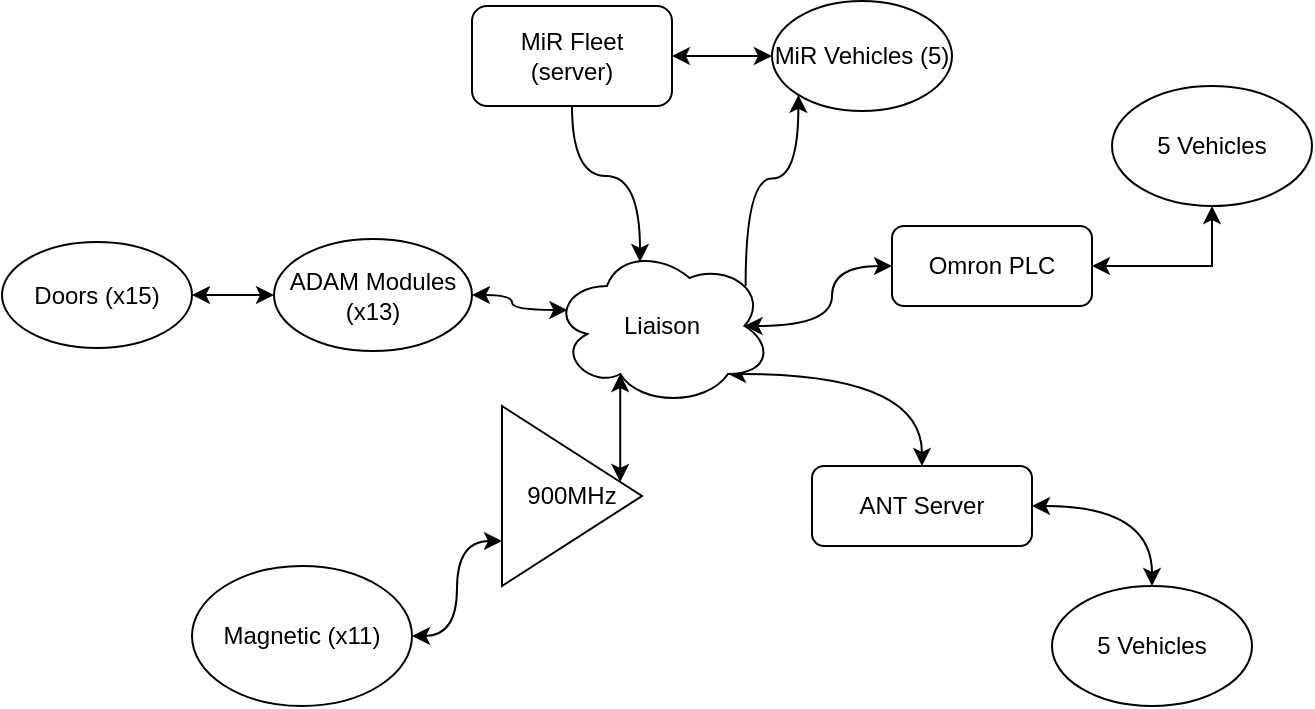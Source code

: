 <mxfile version="14.8.0" type="github">
  <diagram id="ejC8uxxE2JN1HVHFfsWF" name="Page-1">
    <mxGraphModel dx="716" dy="367" grid="0" gridSize="10" guides="1" tooltips="1" connect="1" arrows="1" fold="1" page="1" pageScale="1" pageWidth="1100" pageHeight="850" math="0" shadow="0">
      <root>
        <mxCell id="0" />
        <mxCell id="1" parent="0" />
        <mxCell id="29dHcHIJ515DjV3QBPIe-18" style="edgeStyle=orthogonalEdgeStyle;rounded=0;orthogonalLoop=1;jettySize=auto;html=1;exitX=0.875;exitY=0.5;exitDx=0;exitDy=0;exitPerimeter=0;entryX=0;entryY=0.5;entryDx=0;entryDy=0;curved=1;startArrow=classic;startFill=1;" edge="1" parent="1" source="29dHcHIJ515DjV3QBPIe-1" target="29dHcHIJ515DjV3QBPIe-4">
          <mxGeometry relative="1" as="geometry" />
        </mxCell>
        <mxCell id="29dHcHIJ515DjV3QBPIe-19" style="edgeStyle=orthogonalEdgeStyle;rounded=0;orthogonalLoop=1;jettySize=auto;html=1;exitX=0.88;exitY=0.25;exitDx=0;exitDy=0;exitPerimeter=0;entryX=0;entryY=1;entryDx=0;entryDy=0;curved=1;" edge="1" parent="1" source="29dHcHIJ515DjV3QBPIe-1" target="29dHcHIJ515DjV3QBPIe-14">
          <mxGeometry relative="1" as="geometry" />
        </mxCell>
        <mxCell id="29dHcHIJ515DjV3QBPIe-22" style="edgeStyle=orthogonalEdgeStyle;rounded=0;orthogonalLoop=1;jettySize=auto;html=1;exitX=0.31;exitY=0.8;exitDx=0;exitDy=0;exitPerimeter=0;startArrow=classic;startFill=1;endArrow=classic;endFill=1;curved=1;" edge="1" parent="1" source="29dHcHIJ515DjV3QBPIe-1" target="29dHcHIJ515DjV3QBPIe-10">
          <mxGeometry relative="1" as="geometry">
            <Array as="points">
              <mxPoint x="500" y="510" />
              <mxPoint x="500" y="510" />
            </Array>
          </mxGeometry>
        </mxCell>
        <mxCell id="29dHcHIJ515DjV3QBPIe-24" style="edgeStyle=orthogonalEdgeStyle;curved=1;rounded=0;orthogonalLoop=1;jettySize=auto;html=1;exitX=0.8;exitY=0.8;exitDx=0;exitDy=0;exitPerimeter=0;startArrow=classic;startFill=1;endArrow=classic;endFill=1;" edge="1" parent="1" source="29dHcHIJ515DjV3QBPIe-1" target="29dHcHIJ515DjV3QBPIe-5">
          <mxGeometry relative="1" as="geometry" />
        </mxCell>
        <mxCell id="29dHcHIJ515DjV3QBPIe-1" value="Liaison" style="ellipse;shape=cloud;whiteSpace=wrap;html=1;" vertex="1" parent="1">
          <mxGeometry x="470" y="400" width="110" height="80" as="geometry" />
        </mxCell>
        <mxCell id="29dHcHIJ515DjV3QBPIe-20" style="edgeStyle=orthogonalEdgeStyle;curved=1;rounded=0;orthogonalLoop=1;jettySize=auto;html=1;exitX=0.5;exitY=1;exitDx=0;exitDy=0;entryX=0.4;entryY=0.1;entryDx=0;entryDy=0;entryPerimeter=0;startArrow=none;startFill=0;endArrow=classic;endFill=1;" edge="1" parent="1" source="29dHcHIJ515DjV3QBPIe-2" target="29dHcHIJ515DjV3QBPIe-1">
          <mxGeometry relative="1" as="geometry" />
        </mxCell>
        <mxCell id="29dHcHIJ515DjV3QBPIe-2" value="MiR Fleet &lt;br&gt;(server)" style="rounded=1;whiteSpace=wrap;html=1;" vertex="1" parent="1">
          <mxGeometry x="430" y="280" width="100" height="50" as="geometry" />
        </mxCell>
        <mxCell id="29dHcHIJ515DjV3QBPIe-17" style="edgeStyle=orthogonalEdgeStyle;rounded=0;orthogonalLoop=1;jettySize=auto;html=1;exitX=1;exitY=0.5;exitDx=0;exitDy=0;entryX=0.5;entryY=1;entryDx=0;entryDy=0;startArrow=classic;startFill=1;" edge="1" parent="1" source="29dHcHIJ515DjV3QBPIe-4" target="29dHcHIJ515DjV3QBPIe-13">
          <mxGeometry relative="1" as="geometry" />
        </mxCell>
        <mxCell id="29dHcHIJ515DjV3QBPIe-4" value="Omron PLC" style="rounded=1;whiteSpace=wrap;html=1;" vertex="1" parent="1">
          <mxGeometry x="640" y="390" width="100" height="40" as="geometry" />
        </mxCell>
        <mxCell id="29dHcHIJ515DjV3QBPIe-25" style="edgeStyle=orthogonalEdgeStyle;curved=1;rounded=0;orthogonalLoop=1;jettySize=auto;html=1;exitX=1;exitY=0.5;exitDx=0;exitDy=0;entryX=0.5;entryY=0;entryDx=0;entryDy=0;startArrow=classic;startFill=1;endArrow=classic;endFill=1;" edge="1" parent="1" source="29dHcHIJ515DjV3QBPIe-5" target="29dHcHIJ515DjV3QBPIe-11">
          <mxGeometry relative="1" as="geometry" />
        </mxCell>
        <mxCell id="29dHcHIJ515DjV3QBPIe-5" value="ANT Server" style="rounded=1;whiteSpace=wrap;html=1;" vertex="1" parent="1">
          <mxGeometry x="600" y="510" width="110" height="40" as="geometry" />
        </mxCell>
        <mxCell id="29dHcHIJ515DjV3QBPIe-9" value="" style="endArrow=classic;startArrow=classic;html=1;entryX=0;entryY=0.5;entryDx=0;entryDy=0;exitX=1;exitY=0.5;exitDx=0;exitDy=0;" edge="1" parent="1" source="29dHcHIJ515DjV3QBPIe-2" target="29dHcHIJ515DjV3QBPIe-14">
          <mxGeometry width="50" height="50" relative="1" as="geometry">
            <mxPoint x="550" y="460" as="sourcePoint" />
            <mxPoint x="630" y="255" as="targetPoint" />
          </mxGeometry>
        </mxCell>
        <mxCell id="29dHcHIJ515DjV3QBPIe-23" style="edgeStyle=orthogonalEdgeStyle;curved=1;rounded=0;orthogonalLoop=1;jettySize=auto;html=1;exitX=0;exitY=0.75;exitDx=0;exitDy=0;startArrow=classic;startFill=1;endArrow=classic;endFill=1;" edge="1" parent="1" source="29dHcHIJ515DjV3QBPIe-10" target="29dHcHIJ515DjV3QBPIe-16">
          <mxGeometry relative="1" as="geometry" />
        </mxCell>
        <mxCell id="29dHcHIJ515DjV3QBPIe-10" value="900MHz" style="triangle;whiteSpace=wrap;html=1;" vertex="1" parent="1">
          <mxGeometry x="445" y="480" width="70" height="90" as="geometry" />
        </mxCell>
        <mxCell id="29dHcHIJ515DjV3QBPIe-11" value="5 Vehicles" style="ellipse;whiteSpace=wrap;html=1;" vertex="1" parent="1">
          <mxGeometry x="720" y="570" width="100" height="60" as="geometry" />
        </mxCell>
        <mxCell id="29dHcHIJ515DjV3QBPIe-13" value="5 Vehicles" style="ellipse;whiteSpace=wrap;html=1;" vertex="1" parent="1">
          <mxGeometry x="750" y="320" width="100" height="60" as="geometry" />
        </mxCell>
        <mxCell id="29dHcHIJ515DjV3QBPIe-14" value="&lt;span&gt;MiR Vehicles (5)&lt;/span&gt;" style="ellipse;whiteSpace=wrap;html=1;" vertex="1" parent="1">
          <mxGeometry x="580" y="277.5" width="90" height="55" as="geometry" />
        </mxCell>
        <mxCell id="29dHcHIJ515DjV3QBPIe-21" style="edgeStyle=orthogonalEdgeStyle;curved=1;rounded=0;orthogonalLoop=1;jettySize=auto;html=1;exitX=1;exitY=0.5;exitDx=0;exitDy=0;entryX=0.07;entryY=0.4;entryDx=0;entryDy=0;entryPerimeter=0;startArrow=classic;startFill=1;endArrow=classic;endFill=1;" edge="1" parent="1" source="29dHcHIJ515DjV3QBPIe-15" target="29dHcHIJ515DjV3QBPIe-1">
          <mxGeometry relative="1" as="geometry" />
        </mxCell>
        <mxCell id="29dHcHIJ515DjV3QBPIe-27" style="edgeStyle=orthogonalEdgeStyle;curved=1;rounded=0;orthogonalLoop=1;jettySize=auto;html=1;exitX=0;exitY=0.5;exitDx=0;exitDy=0;startArrow=classic;startFill=1;endArrow=classic;endFill=1;" edge="1" parent="1" source="29dHcHIJ515DjV3QBPIe-15" target="29dHcHIJ515DjV3QBPIe-26">
          <mxGeometry relative="1" as="geometry" />
        </mxCell>
        <mxCell id="29dHcHIJ515DjV3QBPIe-15" value="&lt;span&gt;ADAM Modules&lt;/span&gt;&lt;br&gt;&lt;span&gt;(x13)&lt;/span&gt;" style="ellipse;whiteSpace=wrap;html=1;" vertex="1" parent="1">
          <mxGeometry x="331" y="396.5" width="99" height="56" as="geometry" />
        </mxCell>
        <mxCell id="29dHcHIJ515DjV3QBPIe-16" value="&lt;span&gt;Magnetic (x11)&lt;/span&gt;" style="ellipse;whiteSpace=wrap;html=1;" vertex="1" parent="1">
          <mxGeometry x="290" y="560" width="110" height="70" as="geometry" />
        </mxCell>
        <mxCell id="29dHcHIJ515DjV3QBPIe-26" value="Doors (x15)" style="ellipse;whiteSpace=wrap;html=1;" vertex="1" parent="1">
          <mxGeometry x="195" y="398" width="95" height="53" as="geometry" />
        </mxCell>
      </root>
    </mxGraphModel>
  </diagram>
</mxfile>
